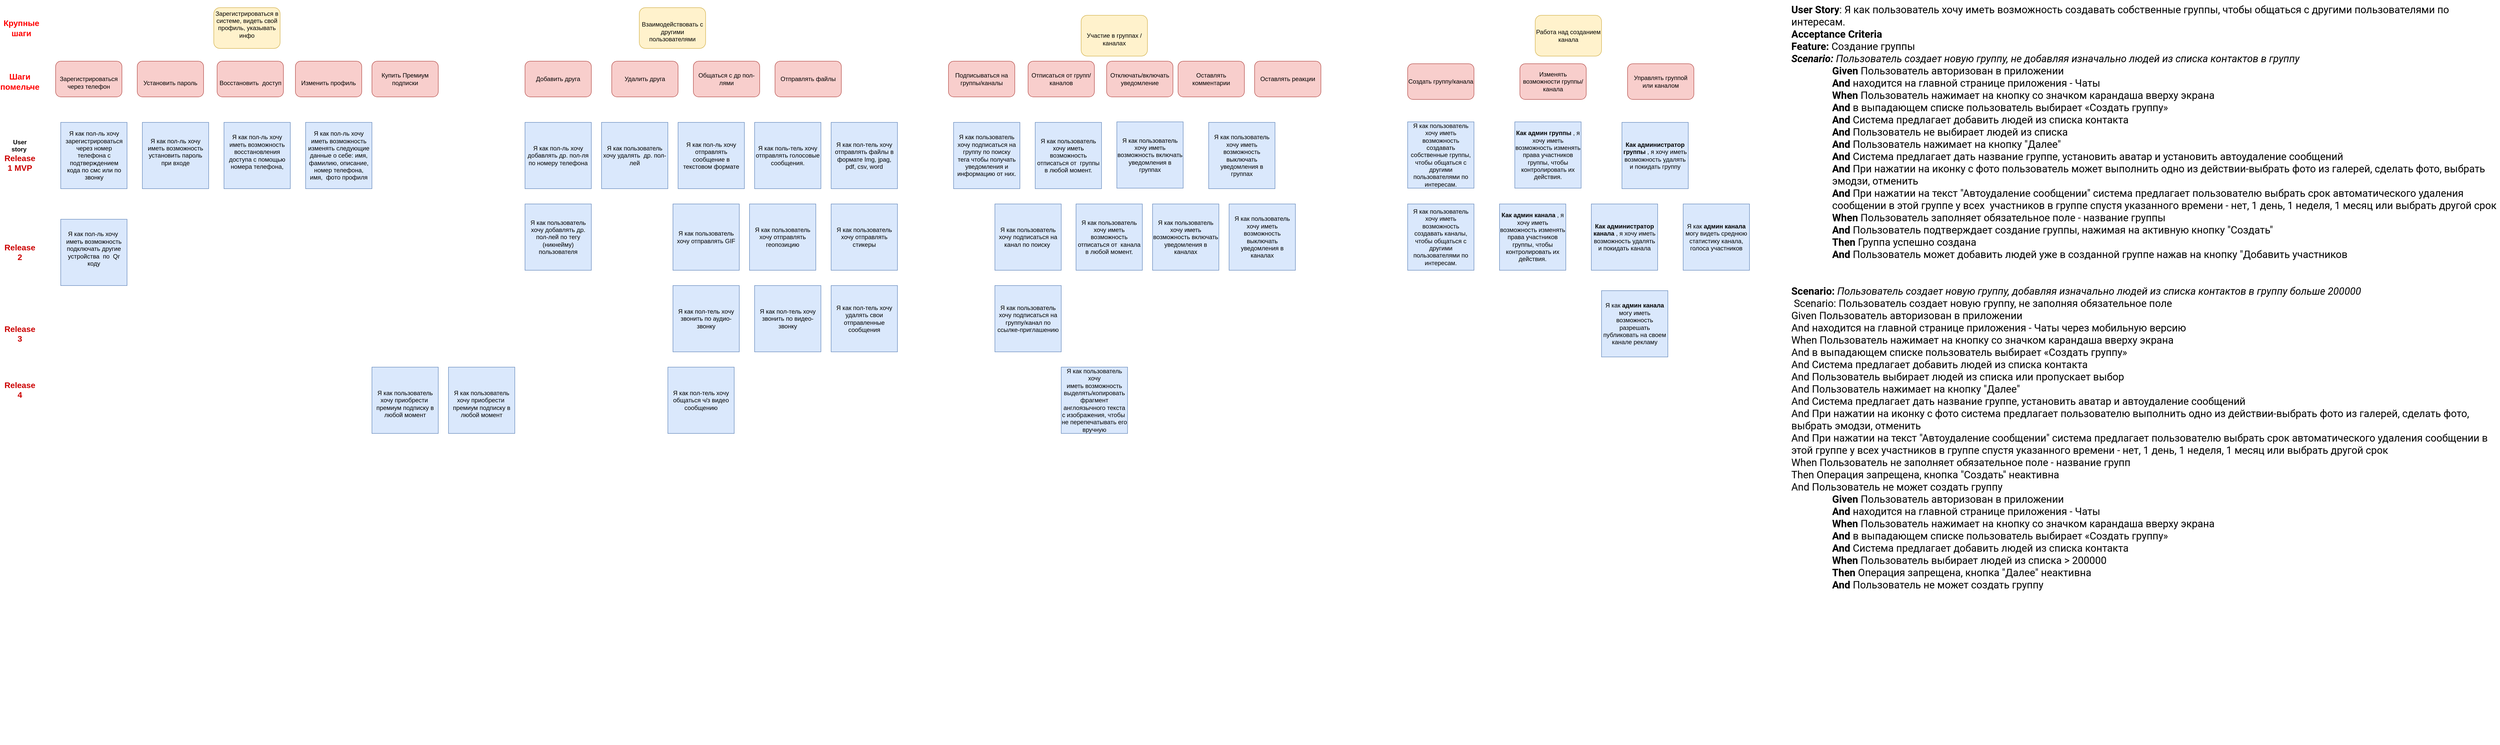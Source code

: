 <mxfile version="23.1.2" type="github">
  <diagram name="Страница — 1" id="eyLgD79hs214g4bm-AtA">
    <mxGraphModel dx="3154" dy="757" grid="1" gridSize="10" guides="1" tooltips="1" connect="1" arrows="1" fold="1" page="1" pageScale="1" pageWidth="827" pageHeight="1169" math="0" shadow="0">
      <root>
        <mxCell id="0" />
        <mxCell id="1" parent="0" />
        <mxCell id="ju0ssGiBvqRHK1ZhxGey-5" value="&#xa;Зарегистрироваться в системе, видеть свой профиль, указывать инфо&#xa;&#xa;" style="rounded=1;whiteSpace=wrap;html=1;fillColor=#fff2cc;strokeColor=#d6b656;" vertex="1" parent="1">
          <mxGeometry x="-420" y="295" width="130" height="80" as="geometry" />
        </mxCell>
        <mxCell id="ju0ssGiBvqRHK1ZhxGey-6" value="&lt;span style=&quot;border-color: var(--border-color);&quot;&gt;&lt;font size=&quot;1&quot; style=&quot;&quot; color=&quot;#ff0000&quot;&gt;&lt;b style=&quot;font-size: 16px;&quot;&gt;Крупные шаги&lt;/b&gt;&lt;/font&gt;&lt;/span&gt;" style="text;html=1;strokeColor=none;fillColor=none;align=center;verticalAlign=middle;whiteSpace=wrap;rounded=0;" vertex="1" parent="1">
          <mxGeometry x="-827" y="320" width="60" height="30" as="geometry" />
        </mxCell>
        <mxCell id="ju0ssGiBvqRHK1ZhxGey-7" value="&lt;br&gt;Зарегистрироваться через телефон&lt;br&gt;" style="rounded=1;whiteSpace=wrap;html=1;fillColor=#f8cecc;strokeColor=#b85450;" vertex="1" parent="1">
          <mxGeometry x="-730" y="400" width="130" height="70" as="geometry" />
        </mxCell>
        <mxCell id="ju0ssGiBvqRHK1ZhxGey-8" value="&lt;br&gt;Установить пароль" style="rounded=1;whiteSpace=wrap;html=1;fillColor=#f8cecc;strokeColor=#b85450;" vertex="1" parent="1">
          <mxGeometry x="-570" y="400" width="130" height="70" as="geometry" />
        </mxCell>
        <mxCell id="ju0ssGiBvqRHK1ZhxGey-9" value="&lt;br&gt;Восстановить&amp;nbsp; доступ" style="rounded=1;whiteSpace=wrap;html=1;fillColor=#f8cecc;strokeColor=#b85450;" vertex="1" parent="1">
          <mxGeometry x="-413.5" y="400" width="130" height="70" as="geometry" />
        </mxCell>
        <mxCell id="ju0ssGiBvqRHK1ZhxGey-10" value="&lt;br&gt;Изменить профиль" style="rounded=1;whiteSpace=wrap;html=1;fillColor=#f8cecc;strokeColor=#b85450;" vertex="1" parent="1">
          <mxGeometry x="-260" y="400" width="130" height="70" as="geometry" />
        </mxCell>
        <mxCell id="ju0ssGiBvqRHK1ZhxGey-11" value="Купить Премиум подписки" style="rounded=1;whiteSpace=wrap;html=1;fillColor=#f8cecc;strokeColor=#b85450;" vertex="1" parent="1">
          <mxGeometry x="-110" y="400" width="130" height="70" as="geometry" />
        </mxCell>
        <mxCell id="ju0ssGiBvqRHK1ZhxGey-12" value="&lt;b style=&quot;border-color: var(--border-color);&quot;&gt;&lt;font style=&quot;font-size: 16px;&quot; color=&quot;#ff0000&quot;&gt;Шаги помельче&lt;/font&gt;&lt;/b&gt;" style="text;html=1;strokeColor=none;fillColor=none;align=center;verticalAlign=middle;whiteSpace=wrap;rounded=0;" vertex="1" parent="1">
          <mxGeometry x="-830" y="430" width="60" height="20" as="geometry" />
        </mxCell>
        <mxCell id="ju0ssGiBvqRHK1ZhxGey-14" value="" style="whiteSpace=wrap;html=1;aspect=fixed;fillColor=#dae8fc;strokeColor=#6c8ebf;" vertex="1" parent="1">
          <mxGeometry x="-720" y="520" width="130" height="130" as="geometry" />
        </mxCell>
        <mxCell id="ju0ssGiBvqRHK1ZhxGey-15" value="&#xa;Я как пол-ль хочу иметь возможность установить пароль при входе&#xa;&#xa;" style="whiteSpace=wrap;html=1;aspect=fixed;fillColor=#dae8fc;strokeColor=#6c8ebf;" vertex="1" parent="1">
          <mxGeometry x="-560" y="520" width="130" height="130" as="geometry" />
        </mxCell>
        <mxCell id="ju0ssGiBvqRHK1ZhxGey-16" value="&#xa;Я как пол-ль хочу иметь возможность восстановления доступа с помощью номера телефона,&#xa;&#xa;" style="whiteSpace=wrap;html=1;aspect=fixed;fillColor=#dae8fc;strokeColor=#6c8ebf;" vertex="1" parent="1">
          <mxGeometry x="-400" y="520" width="130" height="130" as="geometry" />
        </mxCell>
        <mxCell id="ju0ssGiBvqRHK1ZhxGey-17" value="Я как пол-ль хочу иметь возможность изменять следующие данные о себе: имя, фамилию, описание, номер телефона, имя,&amp;nbsp; фото профиля" style="whiteSpace=wrap;html=1;aspect=fixed;fillColor=#dae8fc;strokeColor=#6c8ebf;" vertex="1" parent="1">
          <mxGeometry x="-240" y="520" width="130" height="130" as="geometry" />
        </mxCell>
        <mxCell id="ju0ssGiBvqRHK1ZhxGey-18" value="&lt;b&gt;User story&amp;nbsp;&lt;br&gt;&lt;font style=&quot;font-size: 16px;&quot; color=&quot;#cc0000&quot;&gt;Release 1 MVP&lt;/font&gt;&lt;/b&gt;" style="text;html=1;strokeColor=none;fillColor=none;align=center;verticalAlign=middle;whiteSpace=wrap;rounded=0;" vertex="1" parent="1">
          <mxGeometry x="-830" y="570" width="60" height="30" as="geometry" />
        </mxCell>
        <mxCell id="ju0ssGiBvqRHK1ZhxGey-19" value="Я как пол-ль хочу зарегистрироваться через номер телефона с подтверждением кода по смс или по звонку" style="text;html=1;strokeColor=none;fillColor=none;align=center;verticalAlign=middle;whiteSpace=wrap;rounded=0;" vertex="1" parent="1">
          <mxGeometry x="-687.5" y="570" width="65" height="30" as="geometry" />
        </mxCell>
        <mxCell id="ju0ssGiBvqRHK1ZhxGey-20" value="&lt;b style=&quot;font-size: 16px;&quot;&gt;&lt;font style=&quot;font-size: 16px;&quot; color=&quot;#cc0000&quot;&gt;&amp;nbsp;&lt;br&gt;Release 2&lt;/font&gt;&lt;/b&gt;" style="text;html=1;strokeColor=none;fillColor=none;align=center;verticalAlign=middle;whiteSpace=wrap;rounded=0;" vertex="1" parent="1">
          <mxGeometry x="-830" y="750" width="60" height="30" as="geometry" />
        </mxCell>
        <mxCell id="ju0ssGiBvqRHK1ZhxGey-21" value="&#xa;Я как пол-ль хочу&amp;nbsp; иметь возможность подключать другие устройства&amp;nbsp; по&amp;nbsp; Qr коду&#xa;&#xa;" style="whiteSpace=wrap;html=1;aspect=fixed;fillColor=#dae8fc;strokeColor=#6c8ebf;" vertex="1" parent="1">
          <mxGeometry x="-720" y="710" width="130" height="130" as="geometry" />
        </mxCell>
        <mxCell id="ju0ssGiBvqRHK1ZhxGey-22" value="&lt;b style=&quot;font-size: 16px;&quot;&gt;&lt;font style=&quot;font-size: 16px;&quot; color=&quot;#cc0000&quot;&gt;&amp;nbsp;&lt;br&gt;Release 3&lt;/font&gt;&lt;/b&gt;" style="text;html=1;strokeColor=none;fillColor=none;align=center;verticalAlign=middle;whiteSpace=wrap;rounded=0;" vertex="1" parent="1">
          <mxGeometry x="-830" y="910" width="60" height="30" as="geometry" />
        </mxCell>
        <mxCell id="ju0ssGiBvqRHK1ZhxGey-23" value="&lt;b style=&quot;font-size: 16px;&quot;&gt;&lt;font style=&quot;font-size: 16px;&quot; color=&quot;#cc0000&quot;&gt;&amp;nbsp;&lt;br&gt;Release 4&lt;/font&gt;&lt;/b&gt;" style="text;html=1;strokeColor=none;fillColor=none;align=center;verticalAlign=middle;whiteSpace=wrap;rounded=0;" vertex="1" parent="1">
          <mxGeometry x="-830" y="1020" width="60" height="30" as="geometry" />
        </mxCell>
        <mxCell id="ju0ssGiBvqRHK1ZhxGey-24" value="&lt;br&gt;Я как пользователь хочу приобрести&amp;nbsp; премиум подписку в любой момент" style="whiteSpace=wrap;html=1;aspect=fixed;fillColor=#dae8fc;strokeColor=#6c8ebf;" vertex="1" parent="1">
          <mxGeometry x="-110" y="1000" width="130" height="130" as="geometry" />
        </mxCell>
        <mxCell id="ju0ssGiBvqRHK1ZhxGey-25" value="&lt;br&gt;Я как пользователь хочу приобрести&amp;nbsp; премиум подписку в любой момент" style="whiteSpace=wrap;html=1;aspect=fixed;fillColor=#dae8fc;strokeColor=#6c8ebf;" vertex="1" parent="1">
          <mxGeometry x="40" y="1000" width="130" height="130" as="geometry" />
        </mxCell>
        <mxCell id="ju0ssGiBvqRHK1ZhxGey-26" value="&lt;br&gt;Взаимодействовать с другими пользователями" style="rounded=1;whiteSpace=wrap;html=1;fillColor=#fff2cc;strokeColor=#d6b656;" vertex="1" parent="1">
          <mxGeometry x="414" y="295" width="130" height="80" as="geometry" />
        </mxCell>
        <mxCell id="ju0ssGiBvqRHK1ZhxGey-27" value="Добавить друга" style="rounded=1;whiteSpace=wrap;html=1;fillColor=#f8cecc;strokeColor=#b85450;" vertex="1" parent="1">
          <mxGeometry x="190" y="400" width="130" height="70" as="geometry" />
        </mxCell>
        <mxCell id="ju0ssGiBvqRHK1ZhxGey-28" value="Удалить друга" style="rounded=1;whiteSpace=wrap;html=1;fillColor=#f8cecc;strokeColor=#b85450;" vertex="1" parent="1">
          <mxGeometry x="360" y="400" width="130" height="70" as="geometry" />
        </mxCell>
        <mxCell id="ju0ssGiBvqRHK1ZhxGey-29" value="Общаться с др пол-лями" style="rounded=1;whiteSpace=wrap;html=1;fillColor=#f8cecc;strokeColor=#b85450;" vertex="1" parent="1">
          <mxGeometry x="520" y="400" width="130" height="70" as="geometry" />
        </mxCell>
        <mxCell id="ju0ssGiBvqRHK1ZhxGey-30" value="Отправлять файлы" style="rounded=1;whiteSpace=wrap;html=1;fillColor=#f8cecc;strokeColor=#b85450;" vertex="1" parent="1">
          <mxGeometry x="680" y="400" width="130" height="70" as="geometry" />
        </mxCell>
        <mxCell id="ju0ssGiBvqRHK1ZhxGey-31" value="Я как пол-ль хочу добавлять др. пол-ля по номеру телефона" style="whiteSpace=wrap;html=1;aspect=fixed;fillColor=#dae8fc;strokeColor=#6c8ebf;" vertex="1" parent="1">
          <mxGeometry x="190" y="520" width="130" height="130" as="geometry" />
        </mxCell>
        <mxCell id="ju0ssGiBvqRHK1ZhxGey-32" value="Я как пользователь хочу удалять&amp;nbsp; др. пол-лей" style="whiteSpace=wrap;html=1;aspect=fixed;fillColor=#dae8fc;strokeColor=#6c8ebf;" vertex="1" parent="1">
          <mxGeometry x="340" y="520" width="130" height="130" as="geometry" />
        </mxCell>
        <mxCell id="ju0ssGiBvqRHK1ZhxGey-33" value="Я как пол-ль хочу отправлять сообщение в текстовом формате" style="whiteSpace=wrap;html=1;aspect=fixed;fillColor=#dae8fc;strokeColor=#6c8ebf;" vertex="1" parent="1">
          <mxGeometry x="490" y="520" width="130" height="130" as="geometry" />
        </mxCell>
        <mxCell id="ju0ssGiBvqRHK1ZhxGey-34" value="Я как поль-тель хочу отправлять голосовые сообщения." style="whiteSpace=wrap;html=1;aspect=fixed;fillColor=#dae8fc;strokeColor=#6c8ebf;" vertex="1" parent="1">
          <mxGeometry x="640" y="520" width="130" height="130" as="geometry" />
        </mxCell>
        <mxCell id="ju0ssGiBvqRHK1ZhxGey-35" value="Я как пол-тель хочу отправлять файлы в формате Img, jpag, pdf, csv, word" style="whiteSpace=wrap;html=1;aspect=fixed;fillColor=#dae8fc;strokeColor=#6c8ebf;" vertex="1" parent="1">
          <mxGeometry x="790" y="520" width="130" height="130" as="geometry" />
        </mxCell>
        <mxCell id="ju0ssGiBvqRHK1ZhxGey-36" value="Я как пользователь хочу добавлять др. пол-лей по тегу (никнейму) пользователя" style="whiteSpace=wrap;html=1;aspect=fixed;fillColor=#dae8fc;strokeColor=#6c8ebf;" vertex="1" parent="1">
          <mxGeometry x="190" y="680" width="130" height="130" as="geometry" />
        </mxCell>
        <mxCell id="ju0ssGiBvqRHK1ZhxGey-37" value="Я как пользователь хочу отправлять GIF" style="whiteSpace=wrap;html=1;aspect=fixed;fillColor=#dae8fc;strokeColor=#6c8ebf;" vertex="1" parent="1">
          <mxGeometry x="480" y="680" width="130" height="130" as="geometry" />
        </mxCell>
        <mxCell id="ju0ssGiBvqRHK1ZhxGey-38" value="Я как пользователь хочу отправлять геопозицию" style="whiteSpace=wrap;html=1;aspect=fixed;fillColor=#dae8fc;strokeColor=#6c8ebf;" vertex="1" parent="1">
          <mxGeometry x="630" y="680" width="130" height="130" as="geometry" />
        </mxCell>
        <mxCell id="ju0ssGiBvqRHK1ZhxGey-39" value="Я как пользователь хочу отправлять стикеры" style="whiteSpace=wrap;html=1;aspect=fixed;fillColor=#dae8fc;strokeColor=#6c8ebf;" vertex="1" parent="1">
          <mxGeometry x="790" y="680" width="130" height="130" as="geometry" />
        </mxCell>
        <mxCell id="ju0ssGiBvqRHK1ZhxGey-40" value="Я как пол-тель хочу звонить по аудио-звонку" style="whiteSpace=wrap;html=1;aspect=fixed;fillColor=#dae8fc;strokeColor=#6c8ebf;" vertex="1" parent="1">
          <mxGeometry x="480" y="840" width="130" height="130" as="geometry" />
        </mxCell>
        <mxCell id="ju0ssGiBvqRHK1ZhxGey-41" value="Я как пол-тель хочу звонить по видео-звонку" style="whiteSpace=wrap;html=1;aspect=fixed;fillColor=#dae8fc;strokeColor=#6c8ebf;" vertex="1" parent="1">
          <mxGeometry x="640" y="840" width="130" height="130" as="geometry" />
        </mxCell>
        <mxCell id="ju0ssGiBvqRHK1ZhxGey-42" value="Я как пол-тель хочу   удалять свои отправленные сообщения" style="whiteSpace=wrap;html=1;aspect=fixed;fillColor=#dae8fc;strokeColor=#6c8ebf;" vertex="1" parent="1">
          <mxGeometry x="790" y="840" width="130" height="130" as="geometry" />
        </mxCell>
        <mxCell id="ju0ssGiBvqRHK1ZhxGey-43" value="Я как пол-тель хочу общаться ч/з видео сообщению" style="whiteSpace=wrap;html=1;aspect=fixed;fillColor=#dae8fc;strokeColor=#6c8ebf;" vertex="1" parent="1">
          <mxGeometry x="470" y="1000" width="130" height="130" as="geometry" />
        </mxCell>
        <mxCell id="ju0ssGiBvqRHK1ZhxGey-44" value="&lt;br&gt;Участие в группах / каналах" style="rounded=1;whiteSpace=wrap;html=1;fillColor=#fff2cc;strokeColor=#d6b656;" vertex="1" parent="1">
          <mxGeometry x="1280" y="310" width="130" height="80" as="geometry" />
        </mxCell>
        <mxCell id="ju0ssGiBvqRHK1ZhxGey-45" value="Подписываться на группы/каналы" style="rounded=1;whiteSpace=wrap;html=1;fillColor=#f8cecc;strokeColor=#b85450;" vertex="1" parent="1">
          <mxGeometry x="1020" y="400" width="130" height="70" as="geometry" />
        </mxCell>
        <mxCell id="ju0ssGiBvqRHK1ZhxGey-46" value="Отписаться от групп/каналов" style="rounded=1;whiteSpace=wrap;html=1;fillColor=#f8cecc;strokeColor=#b85450;" vertex="1" parent="1">
          <mxGeometry x="1176" y="400" width="130" height="70" as="geometry" />
        </mxCell>
        <mxCell id="ju0ssGiBvqRHK1ZhxGey-47" value="Отключать/включать уведомление" style="rounded=1;whiteSpace=wrap;html=1;fillColor=#f8cecc;strokeColor=#b85450;" vertex="1" parent="1">
          <mxGeometry x="1330" y="400" width="130" height="70" as="geometry" />
        </mxCell>
        <mxCell id="ju0ssGiBvqRHK1ZhxGey-48" value="Оставлять комментарии" style="rounded=1;whiteSpace=wrap;html=1;fillColor=#f8cecc;strokeColor=#b85450;" vertex="1" parent="1">
          <mxGeometry x="1470" y="400" width="130" height="70" as="geometry" />
        </mxCell>
        <mxCell id="ju0ssGiBvqRHK1ZhxGey-49" value="Оставлять реакции" style="rounded=1;whiteSpace=wrap;html=1;fillColor=#f8cecc;strokeColor=#b85450;" vertex="1" parent="1">
          <mxGeometry x="1620" y="400" width="130" height="70" as="geometry" />
        </mxCell>
        <mxCell id="ju0ssGiBvqRHK1ZhxGey-50" value="Я как пользователь хочу подписаться на группу по поиску тега&amp;nbsp;чтобы  получать уведомления и информацию от них." style="whiteSpace=wrap;html=1;aspect=fixed;fillColor=#dae8fc;strokeColor=#6c8ebf;" vertex="1" parent="1">
          <mxGeometry x="1030" y="520" width="130" height="130" as="geometry" />
        </mxCell>
        <mxCell id="ju0ssGiBvqRHK1ZhxGey-51" value="Я как пользователь хочу иметь возможность отписаться от&amp;nbsp; группы в любой момент." style="whiteSpace=wrap;html=1;aspect=fixed;fillColor=#dae8fc;strokeColor=#6c8ebf;" vertex="1" parent="1">
          <mxGeometry x="1190" y="520" width="130" height="130" as="geometry" />
        </mxCell>
        <mxCell id="ju0ssGiBvqRHK1ZhxGey-52" value="Я как пользователь хочу иметь возможность включать уведомления в группах" style="whiteSpace=wrap;html=1;aspect=fixed;fillColor=#dae8fc;strokeColor=#6c8ebf;" vertex="1" parent="1">
          <mxGeometry x="1350" y="519" width="130" height="130" as="geometry" />
        </mxCell>
        <mxCell id="ju0ssGiBvqRHK1ZhxGey-53" value="Я как пользователь хочу иметь возможность выключать уведомления в группах" style="whiteSpace=wrap;html=1;aspect=fixed;fillColor=#dae8fc;strokeColor=#6c8ebf;" vertex="1" parent="1">
          <mxGeometry x="1530" y="520" width="130" height="130" as="geometry" />
        </mxCell>
        <mxCell id="ju0ssGiBvqRHK1ZhxGey-54" value="Я как пользователь хочу подписаться на канал по поиску&amp;nbsp;" style="whiteSpace=wrap;html=1;aspect=fixed;fillColor=#dae8fc;strokeColor=#6c8ebf;" vertex="1" parent="1">
          <mxGeometry x="1111" y="680" width="130" height="130" as="geometry" />
        </mxCell>
        <mxCell id="ju0ssGiBvqRHK1ZhxGey-55" value="Я как пользователь хочу иметь возможность отписаться от&amp;nbsp; канала в любой момент." style="whiteSpace=wrap;html=1;aspect=fixed;fillColor=#dae8fc;strokeColor=#6c8ebf;" vertex="1" parent="1">
          <mxGeometry x="1270" y="680" width="130" height="130" as="geometry" />
        </mxCell>
        <mxCell id="ju0ssGiBvqRHK1ZhxGey-56" value="Я как пользователь хочу иметь возможность включать уведомления в каналах" style="whiteSpace=wrap;html=1;aspect=fixed;fillColor=#dae8fc;strokeColor=#6c8ebf;" vertex="1" parent="1">
          <mxGeometry x="1420" y="680" width="130" height="130" as="geometry" />
        </mxCell>
        <mxCell id="ju0ssGiBvqRHK1ZhxGey-57" value="Я как пользователь хочу иметь возможность выключать уведомления в каналах" style="whiteSpace=wrap;html=1;aspect=fixed;fillColor=#dae8fc;strokeColor=#6c8ebf;" vertex="1" parent="1">
          <mxGeometry x="1570" y="680" width="130" height="130" as="geometry" />
        </mxCell>
        <mxCell id="ju0ssGiBvqRHK1ZhxGey-58" value="Я как пользователь хочу подписаться на  группу/канал по ссылке-приглашению" style="whiteSpace=wrap;html=1;aspect=fixed;fillColor=#dae8fc;strokeColor=#6c8ebf;" vertex="1" parent="1">
          <mxGeometry x="1111" y="840" width="130" height="130" as="geometry" />
        </mxCell>
        <mxCell id="ju0ssGiBvqRHK1ZhxGey-59" value="Я как пользователь хочу иметь&amp;nbsp;возможность выделять/копировать фрагмент англоязычного текста с изображения, чтобы&amp;nbsp; не перепечатывать его вручную" style="whiteSpace=wrap;html=1;aspect=fixed;fillColor=#dae8fc;strokeColor=#6c8ebf;" vertex="1" parent="1">
          <mxGeometry x="1241" y="1000" width="130" height="130" as="geometry" />
        </mxCell>
        <mxCell id="ju0ssGiBvqRHK1ZhxGey-60" value="Работа над созданием канала" style="rounded=1;whiteSpace=wrap;html=1;fillColor=#fff2cc;strokeColor=#d6b656;" vertex="1" parent="1">
          <mxGeometry x="2170" y="310" width="130" height="80" as="geometry" />
        </mxCell>
        <mxCell id="ju0ssGiBvqRHK1ZhxGey-61" value="Создать группу/канала" style="rounded=1;whiteSpace=wrap;html=1;fillColor=#f8cecc;strokeColor=#b85450;" vertex="1" parent="1">
          <mxGeometry x="1920" y="405" width="130" height="70" as="geometry" />
        </mxCell>
        <mxCell id="ju0ssGiBvqRHK1ZhxGey-62" value="Управлять группой или каналом" style="rounded=1;whiteSpace=wrap;html=1;fillColor=#f8cecc;strokeColor=#b85450;" vertex="1" parent="1">
          <mxGeometry x="2351" y="405" width="130" height="70" as="geometry" />
        </mxCell>
        <mxCell id="ju0ssGiBvqRHK1ZhxGey-63" value="Изменять возможности группы/ канала" style="rounded=1;whiteSpace=wrap;html=1;fillColor=#f8cecc;strokeColor=#b85450;" vertex="1" parent="1">
          <mxGeometry x="2140" y="405" width="130" height="70" as="geometry" />
        </mxCell>
        <mxCell id="ju0ssGiBvqRHK1ZhxGey-64" value="Я как пользователь хочу иметь возможность создавать собственные группы, чтобы общаться с другими пользователями по интересам." style="whiteSpace=wrap;html=1;aspect=fixed;fillColor=#dae8fc;strokeColor=#6c8ebf;" vertex="1" parent="1">
          <mxGeometry x="1920" y="519" width="130" height="130" as="geometry" />
        </mxCell>
        <mxCell id="ju0ssGiBvqRHK1ZhxGey-65" value="&lt;strong&gt;Как админ группы  &lt;/strong&gt;, я хочу иметь возможность изменять права участников группы, чтобы контролировать их действия." style="whiteSpace=wrap;html=1;aspect=fixed;fillColor=#dae8fc;strokeColor=#6c8ebf;" vertex="1" parent="1">
          <mxGeometry x="2130" y="519" width="130" height="130" as="geometry" />
        </mxCell>
        <mxCell id="ju0ssGiBvqRHK1ZhxGey-66" value="&lt;strong&gt;Как администратор группы &lt;/strong&gt;, я хочу иметь возможность удалять и покидать группу" style="whiteSpace=wrap;html=1;aspect=fixed;fillColor=#dae8fc;strokeColor=#6c8ebf;" vertex="1" parent="1">
          <mxGeometry x="2340" y="520" width="130" height="130" as="geometry" />
        </mxCell>
        <mxCell id="ju0ssGiBvqRHK1ZhxGey-67" value="Я как пользователь хочу иметь возможность создавать каналы, чтобы общаться с другими пользователями по интересам." style="whiteSpace=wrap;html=1;aspect=fixed;fillColor=#dae8fc;strokeColor=#6c8ebf;" vertex="1" parent="1">
          <mxGeometry x="1920" y="680" width="130" height="130" as="geometry" />
        </mxCell>
        <mxCell id="ju0ssGiBvqRHK1ZhxGey-68" value="&lt;strong&gt;Как админ канала&amp;nbsp;&lt;/strong&gt;, я хочу иметь возможность изменять права участников группы, чтобы контролировать их действия." style="whiteSpace=wrap;html=1;aspect=fixed;fillColor=#dae8fc;strokeColor=#6c8ebf;" vertex="1" parent="1">
          <mxGeometry x="2100" y="680" width="130" height="130" as="geometry" />
        </mxCell>
        <mxCell id="ju0ssGiBvqRHK1ZhxGey-69" value="&lt;strong&gt;Как администратор канала&amp;nbsp;&lt;/strong&gt;, я хочу иметь возможность удалять и покидать канала" style="whiteSpace=wrap;html=1;aspect=fixed;fillColor=#dae8fc;strokeColor=#6c8ebf;" vertex="1" parent="1">
          <mxGeometry x="2280" y="680" width="130" height="130" as="geometry" />
        </mxCell>
        <mxCell id="ju0ssGiBvqRHK1ZhxGey-70" value="Я как &lt;strong&gt;админ канала&lt;/strong&gt; могу видеть среднюю статистику канала, голоса участников" style="whiteSpace=wrap;html=1;aspect=fixed;fillColor=#dae8fc;strokeColor=#6c8ebf;" vertex="1" parent="1">
          <mxGeometry x="2460" y="680" width="130" height="130" as="geometry" />
        </mxCell>
        <mxCell id="ju0ssGiBvqRHK1ZhxGey-71" value="Я как &lt;strong&gt;админ канала&lt;/strong&gt; могу иметь возможность разрешать публиковать на своем канале рекламу" style="whiteSpace=wrap;html=1;aspect=fixed;fillColor=#dae8fc;strokeColor=#6c8ebf;" vertex="1" parent="1">
          <mxGeometry x="2300" y="850" width="130" height="130" as="geometry" />
        </mxCell>
        <mxCell id="ju0ssGiBvqRHK1ZhxGey-77" value="&lt;span style=&quot;color: rgb(0, 0, 0); font-family: Roboto, -apple-system, &amp;quot;apple color emoji&amp;quot;, BlinkMacSystemFont, &amp;quot;Segoe UI&amp;quot;, Roboto, Oxygen-Sans, Ubuntu, Cantarell, &amp;quot;Helvetica Neue&amp;quot;, sans-serif; font-size: 20px; font-style: normal; font-variant-ligatures: normal; font-variant-caps: normal; letter-spacing: normal; orphans: 2; text-align: start; text-indent: 0px; text-transform: none; widows: 2; word-spacing: 0px; -webkit-text-stroke-width: 0px; text-decoration-thickness: initial; text-decoration-style: initial; text-decoration-color: initial; float: none; display: inline !important;&quot;&gt;&lt;b style=&quot;&quot;&gt;User Story&lt;/b&gt;&lt;/span&gt;&lt;span style=&quot;color: rgb(0, 0, 0); font-family: Roboto, -apple-system, &amp;quot;apple color emoji&amp;quot;, BlinkMacSystemFont, &amp;quot;Segoe UI&amp;quot;, Roboto, Oxygen-Sans, Ubuntu, Cantarell, &amp;quot;Helvetica Neue&amp;quot;, sans-serif; font-size: 20px; font-variant-ligatures: normal; font-variant-caps: normal; letter-spacing: normal; orphans: 2; text-align: start; text-indent: 0px; text-transform: none; widows: 2; word-spacing: 0px; -webkit-text-stroke-width: 0px; text-decoration-thickness: initial; text-decoration-style: initial; text-decoration-color: initial; float: none; display: inline !important;&quot;&gt;: Я как пользователь хочу иметь возможность создавать собственные группы, чтобы общаться с другими пользователями по интересам.&lt;br&gt;&lt;b style=&quot;font-style: normal;&quot;&gt;Acceptance Criteria&lt;/b&gt;&lt;br&gt;&lt;b style=&quot;font-style: normal;&quot;&gt;Feature:&lt;/b&gt; Создание группы&lt;br&gt;&lt;i&gt;&lt;b&gt;Scenario: &lt;/b&gt;Пользователь создает новую группу, не добавляя изначально  людей из списка контактов в группу&lt;/i&gt;&lt;br&gt;&lt;/span&gt;&lt;blockquote style=&quot;margin: 0 0 0 40px; border: none; padding: 0px;&quot;&gt;&lt;blockquote style=&quot;margin: 0 0 0 40px; border: none; padding: 0px;&quot;&gt;&lt;span style=&quot;color: rgb(0, 0, 0); font-family: Roboto, -apple-system, &amp;quot;apple color emoji&amp;quot;, BlinkMacSystemFont, &amp;quot;Segoe UI&amp;quot;, Roboto, Oxygen-Sans, Ubuntu, Cantarell, &amp;quot;Helvetica Neue&amp;quot;, sans-serif; font-size: 20px; font-variant-ligatures: normal; font-variant-caps: normal; letter-spacing: normal; orphans: 2; text-align: start; text-indent: 0px; text-transform: none; widows: 2; word-spacing: 0px; -webkit-text-stroke-width: 0px; text-decoration-thickness: initial; text-decoration-style: initial; text-decoration-color: initial; float: none; display: inline !important;&quot;&gt;&lt;b&gt;    Given&lt;/b&gt; Пользователь авторизован в приложении&lt;/span&gt;&lt;/blockquote&gt;&lt;blockquote style=&quot;margin: 0 0 0 40px; border: none; padding: 0px;&quot;&gt;&lt;span style=&quot;color: rgb(0, 0, 0); font-family: Roboto, -apple-system, &amp;quot;apple color emoji&amp;quot;, BlinkMacSystemFont, &amp;quot;Segoe UI&amp;quot;, Roboto, Oxygen-Sans, Ubuntu, Cantarell, &amp;quot;Helvetica Neue&amp;quot;, sans-serif; font-size: 20px; font-variant-ligatures: normal; font-variant-caps: normal; letter-spacing: normal; orphans: 2; text-align: start; text-indent: 0px; text-transform: none; widows: 2; word-spacing: 0px; -webkit-text-stroke-width: 0px; text-decoration-thickness: initial; text-decoration-style: initial; text-decoration-color: initial; float: none; display: inline !important;&quot;&gt;&lt;b&gt;And &lt;/b&gt;находится на главной странице приложения - Чаты&amp;nbsp;&lt;/span&gt;&lt;/blockquote&gt;&lt;blockquote style=&quot;margin: 0 0 0 40px; border: none; padding: 0px;&quot;&gt;&lt;span style=&quot;color: rgb(0, 0, 0); font-family: Roboto, -apple-system, &amp;quot;apple color emoji&amp;quot;, BlinkMacSystemFont, &amp;quot;Segoe UI&amp;quot;, Roboto, Oxygen-Sans, Ubuntu, Cantarell, &amp;quot;Helvetica Neue&amp;quot;, sans-serif; font-size: 20px; font-variant-ligatures: normal; font-variant-caps: normal; letter-spacing: normal; orphans: 2; text-align: start; text-indent: 0px; text-transform: none; widows: 2; word-spacing: 0px; -webkit-text-stroke-width: 0px; text-decoration-thickness: initial; text-decoration-style: initial; text-decoration-color: initial; float: none; display: inline !important;&quot;&gt;&lt;b&gt;    When &lt;/b&gt;Пользователь нажимает на кнопку со значком карандаша вверху экрана&lt;/span&gt;&lt;/blockquote&gt;&lt;blockquote style=&quot;margin: 0 0 0 40px; border: none; padding: 0px;&quot;&gt;&lt;span style=&quot;color: rgb(0, 0, 0); font-family: Roboto, -apple-system, &amp;quot;apple color emoji&amp;quot;, BlinkMacSystemFont, &amp;quot;Segoe UI&amp;quot;, Roboto, Oxygen-Sans, Ubuntu, Cantarell, &amp;quot;Helvetica Neue&amp;quot;, sans-serif; font-size: 20px; font-variant-ligatures: normal; font-variant-caps: normal; letter-spacing: normal; orphans: 2; text-align: start; text-indent: 0px; text-transform: none; widows: 2; word-spacing: 0px; -webkit-text-stroke-width: 0px; text-decoration-thickness: initial; text-decoration-style: initial; text-decoration-color: initial; float: none; display: inline !important;&quot;&gt;&lt;b&gt;    And&lt;/b&gt; в выпадающем списке пользователь  выбирает «Создать группу»&lt;/span&gt;&lt;/blockquote&gt;&lt;blockquote style=&quot;margin: 0 0 0 40px; border: none; padding: 0px;&quot;&gt;&lt;span style=&quot;color: rgb(0, 0, 0); font-family: Roboto, -apple-system, &amp;quot;apple color emoji&amp;quot;, BlinkMacSystemFont, &amp;quot;Segoe UI&amp;quot;, Roboto, Oxygen-Sans, Ubuntu, Cantarell, &amp;quot;Helvetica Neue&amp;quot;, sans-serif; font-size: 20px; font-variant-ligatures: normal; font-variant-caps: normal; letter-spacing: normal; orphans: 2; text-align: start; text-indent: 0px; text-transform: none; widows: 2; word-spacing: 0px; -webkit-text-stroke-width: 0px; text-decoration-thickness: initial; text-decoration-style: initial; text-decoration-color: initial; float: none; display: inline !important;&quot;&gt;&lt;b&gt;    And&lt;/b&gt; Система предлагает добавить людей  из списка контакта&lt;/span&gt;&lt;/blockquote&gt;&lt;blockquote style=&quot;margin: 0 0 0 40px; border: none; padding: 0px;&quot;&gt;&lt;span style=&quot;color: rgb(0, 0, 0); font-family: Roboto, -apple-system, &amp;quot;apple color emoji&amp;quot;, BlinkMacSystemFont, &amp;quot;Segoe UI&amp;quot;, Roboto, Oxygen-Sans, Ubuntu, Cantarell, &amp;quot;Helvetica Neue&amp;quot;, sans-serif; font-size: 20px; font-variant-ligatures: normal; font-variant-caps: normal; letter-spacing: normal; orphans: 2; text-align: start; text-indent: 0px; text-transform: none; widows: 2; word-spacing: 0px; -webkit-text-stroke-width: 0px; text-decoration-thickness: initial; text-decoration-style: initial; text-decoration-color: initial; float: none; display: inline !important;&quot;&gt;&lt;b&gt;    And&lt;/b&gt;  Пользователь не выбирает людей из списка&lt;/span&gt;&lt;/blockquote&gt;&lt;blockquote style=&quot;margin: 0 0 0 40px; border: none; padding: 0px;&quot;&gt;&lt;span style=&quot;color: rgb(0, 0, 0); font-family: Roboto, -apple-system, &amp;quot;apple color emoji&amp;quot;, BlinkMacSystemFont, &amp;quot;Segoe UI&amp;quot;, Roboto, Oxygen-Sans, Ubuntu, Cantarell, &amp;quot;Helvetica Neue&amp;quot;, sans-serif; font-size: 20px; font-variant-ligatures: normal; font-variant-caps: normal; letter-spacing: normal; orphans: 2; text-align: start; text-indent: 0px; text-transform: none; widows: 2; word-spacing: 0px; -webkit-text-stroke-width: 0px; text-decoration-thickness: initial; text-decoration-style: initial; text-decoration-color: initial; float: none; display: inline !important;&quot;&gt;&lt;b&gt;    And &lt;/b&gt; Пользователь нажимает на кнопку &quot;Далее&quot;&lt;/span&gt;&lt;/blockquote&gt;&lt;blockquote style=&quot;margin: 0 0 0 40px; border: none; padding: 0px;&quot;&gt;&lt;span style=&quot;color: rgb(0, 0, 0); font-family: Roboto, -apple-system, &amp;quot;apple color emoji&amp;quot;, BlinkMacSystemFont, &amp;quot;Segoe UI&amp;quot;, Roboto, Oxygen-Sans, Ubuntu, Cantarell, &amp;quot;Helvetica Neue&amp;quot;, sans-serif; font-size: 20px; font-variant-ligatures: normal; font-variant-caps: normal; letter-spacing: normal; orphans: 2; text-align: start; text-indent: 0px; text-transform: none; widows: 2; word-spacing: 0px; -webkit-text-stroke-width: 0px; text-decoration-thickness: initial; text-decoration-style: initial; text-decoration-color: initial; float: none; display: inline !important;&quot;&gt;&lt;b&gt;    And&lt;/b&gt;  Система предлагает дать название группе, установить аватар и установить автоудаление сообщений&lt;/span&gt;&lt;/blockquote&gt;&lt;blockquote style=&quot;margin: 0 0 0 40px; border: none; padding: 0px;&quot;&gt;&lt;span style=&quot;color: rgb(0, 0, 0); font-family: Roboto, -apple-system, &amp;quot;apple color emoji&amp;quot;, BlinkMacSystemFont, &amp;quot;Segoe UI&amp;quot;, Roboto, Oxygen-Sans, Ubuntu, Cantarell, &amp;quot;Helvetica Neue&amp;quot;, sans-serif; font-size: 20px; font-variant-ligatures: normal; font-variant-caps: normal; letter-spacing: normal; orphans: 2; text-align: start; text-indent: 0px; text-transform: none; widows: 2; word-spacing: 0px; -webkit-text-stroke-width: 0px; text-decoration-thickness: initial; text-decoration-style: initial; text-decoration-color: initial; float: none; display: inline !important;&quot;&gt;&lt;b&gt;    And&lt;/b&gt; При нажатии на иконку с фото пользователь может выполнить одно из действии-выбрать фото из галерей, сделать фото, выбрать эмодзи, отменить&lt;/span&gt;&lt;/blockquote&gt;&lt;blockquote style=&quot;margin: 0 0 0 40px; border: none; padding: 0px;&quot;&gt;&lt;span style=&quot;color: rgb(0, 0, 0); font-family: Roboto, -apple-system, &amp;quot;apple color emoji&amp;quot;, BlinkMacSystemFont, &amp;quot;Segoe UI&amp;quot;, Roboto, Oxygen-Sans, Ubuntu, Cantarell, &amp;quot;Helvetica Neue&amp;quot;, sans-serif; font-size: 20px; font-variant-ligatures: normal; font-variant-caps: normal; letter-spacing: normal; orphans: 2; text-align: start; text-indent: 0px; text-transform: none; widows: 2; word-spacing: 0px; -webkit-text-stroke-width: 0px; text-decoration-thickness: initial; text-decoration-style: initial; text-decoration-color: initial; float: none; display: inline !important;&quot;&gt;&lt;b&gt;And&lt;/b&gt; При нажатии на текст &quot;Автоудаление сообщении&quot; система предлагает пользователю выбрать срок автоматического удаления сообщении в этой группе у всех&amp;nbsp; участников в группе спустя указанного времени - нет,  1 день,  1 неделя, 1 месяц или выбрать другой срок&lt;/span&gt;&lt;/blockquote&gt;&lt;blockquote style=&quot;margin: 0 0 0 40px; border: none; padding: 0px;&quot;&gt;&lt;span style=&quot;color: rgb(0, 0, 0); font-family: Roboto, -apple-system, &amp;quot;apple color emoji&amp;quot;, BlinkMacSystemFont, &amp;quot;Segoe UI&amp;quot;, Roboto, Oxygen-Sans, Ubuntu, Cantarell, &amp;quot;Helvetica Neue&amp;quot;, sans-serif; font-size: 20px; font-variant-ligatures: normal; font-variant-caps: normal; letter-spacing: normal; orphans: 2; text-align: start; text-indent: 0px; text-transform: none; widows: 2; word-spacing: 0px; -webkit-text-stroke-width: 0px; text-decoration-thickness: initial; text-decoration-style: initial; text-decoration-color: initial; float: none; display: inline !important;&quot;&gt;&lt;b&gt;When&lt;/b&gt; Пользователь заполняет обязательное поле - название группы&lt;/span&gt;&lt;/blockquote&gt;&lt;blockquote style=&quot;margin: 0 0 0 40px; border: none; padding: 0px;&quot;&gt;&lt;span style=&quot;color: rgb(0, 0, 0); font-family: Roboto, -apple-system, &amp;quot;apple color emoji&amp;quot;, BlinkMacSystemFont, &amp;quot;Segoe UI&amp;quot;, Roboto, Oxygen-Sans, Ubuntu, Cantarell, &amp;quot;Helvetica Neue&amp;quot;, sans-serif; font-size: 20px; font-variant-ligatures: normal; font-variant-caps: normal; letter-spacing: normal; orphans: 2; text-align: start; text-indent: 0px; text-transform: none; widows: 2; word-spacing: 0px; -webkit-text-stroke-width: 0px; text-decoration-thickness: initial; text-decoration-style: initial; text-decoration-color: initial; float: none; display: inline !important;&quot;&gt;&lt;b&gt;    And&lt;/b&gt;   Пользователь подтверждает создание группы, нажимая на активную кнопку  &quot;Создать&quot;&lt;/span&gt;&lt;/blockquote&gt;&lt;blockquote style=&quot;margin: 0 0 0 40px; border: none; padding: 0px;&quot;&gt;&lt;span style=&quot;color: rgb(0, 0, 0); font-family: Roboto, -apple-system, &amp;quot;apple color emoji&amp;quot;, BlinkMacSystemFont, &amp;quot;Segoe UI&amp;quot;, Roboto, Oxygen-Sans, Ubuntu, Cantarell, &amp;quot;Helvetica Neue&amp;quot;, sans-serif; font-size: 20px; font-variant-ligatures: normal; font-variant-caps: normal; letter-spacing: normal; orphans: 2; text-align: start; text-indent: 0px; text-transform: none; widows: 2; word-spacing: 0px; -webkit-text-stroke-width: 0px; text-decoration-thickness: initial; text-decoration-style: initial; text-decoration-color: initial; float: none; display: inline !important;&quot;&gt;&lt;b&gt;    Then&lt;/b&gt; Группа успешно создана&lt;/span&gt;&lt;/blockquote&gt;&lt;blockquote style=&quot;margin: 0 0 0 40px; border: none; padding: 0px;&quot;&gt;&lt;span style=&quot;color: rgb(0, 0, 0); font-family: Roboto, -apple-system, &amp;quot;apple color emoji&amp;quot;, BlinkMacSystemFont, &amp;quot;Segoe UI&amp;quot;, Roboto, Oxygen-Sans, Ubuntu, Cantarell, &amp;quot;Helvetica Neue&amp;quot;, sans-serif; font-size: 20px; font-variant-ligatures: normal; font-variant-caps: normal; letter-spacing: normal; orphans: 2; text-align: start; text-indent: 0px; text-transform: none; widows: 2; word-spacing: 0px; -webkit-text-stroke-width: 0px; text-decoration-thickness: initial; text-decoration-style: initial; text-decoration-color: initial; float: none; display: inline !important;&quot;&gt;&lt;b&gt;    And&lt;/b&gt;  Пользователь может добавить людей уже в созданной группе нажав на кнопку &quot;Добавить участников&lt;/span&gt;&lt;/blockquote&gt;&lt;/blockquote&gt;&lt;span style=&quot;color: rgb(0, 0, 0); font-family: Roboto, -apple-system, &amp;quot;apple color emoji&amp;quot;, BlinkMacSystemFont, &amp;quot;Segoe UI&amp;quot;, Roboto, Oxygen-Sans, Ubuntu, Cantarell, &amp;quot;Helvetica Neue&amp;quot;, sans-serif; font-size: 20px; font-variant-ligatures: normal; font-variant-caps: normal; letter-spacing: normal; orphans: 2; text-align: start; text-indent: 0px; text-transform: none; widows: 2; word-spacing: 0px; -webkit-text-stroke-width: 0px; text-decoration-thickness: initial; text-decoration-style: initial; text-decoration-color: initial; float: none; display: inline !important;&quot;&gt;&lt;br&gt;&lt;/span&gt;&lt;span style=&quot;color: rgb(0, 0, 0); font-family: Roboto, -apple-system, &amp;quot;apple color emoji&amp;quot;, BlinkMacSystemFont, &amp;quot;Segoe UI&amp;quot;, Roboto, Oxygen-Sans, Ubuntu, Cantarell, &amp;quot;Helvetica Neue&amp;quot;, sans-serif; font-size: 20px; font-variant-ligatures: normal; font-variant-caps: normal; letter-spacing: normal; orphans: 2; text-align: start; text-indent: 0px; text-transform: none; widows: 2; word-spacing: 0px; -webkit-text-stroke-width: 0px; text-decoration-thickness: initial; text-decoration-style: initial; text-decoration-color: initial; float: none; display: inline !important;&quot;&gt;&lt;br&gt;&lt;b&gt;Scenario: &lt;/b&gt;&lt;i&gt;Пользователь создает новую группу, добавляя изначально людей из списка контактов в группу больше 200000&lt;br&gt;&lt;/i&gt;&amp;nbsp;&lt;span style=&quot;border-color: var(--border-color); background-color: initial;&quot;&gt;Scenario: Пользователь создает новую группу, не заполняя обязательное поле&lt;br style=&quot;border-color: var(--border-color);&quot;&gt;Given Пользователь авторизован в приложении&lt;br style=&quot;border-color: var(--border-color);&quot;&gt;And находится на главной странице приложения - Чаты через мобильную версию&lt;br style=&quot;border-color: var(--border-color);&quot;&gt;When Пользователь нажимает на кнопку со значком карандаша вверху экрана&lt;br style=&quot;border-color: var(--border-color);&quot;&gt;And в выпадающем списке пользователь выбирает «Создать группу»&lt;br style=&quot;border-color: var(--border-color);&quot;&gt;And Система предлагает добавить людей из списка контакта&lt;br style=&quot;border-color: var(--border-color);&quot;&gt;And Пользователь выбирает людей из списка или пропускает выбор&lt;br style=&quot;border-color: var(--border-color);&quot;&gt;And Пользователь нажимает на кнопку &quot;Далее&quot;&lt;br style=&quot;border-color: var(--border-color);&quot;&gt;And Система предлагает дать название группе, установить аватар и автоудаление сообщений&lt;br style=&quot;border-color: var(--border-color);&quot;&gt;And При нажатии на иконку с фото система предлагает пользователю выполнить одно из действии-выбрать фото из галерей, сделать фото, выбрать эмодзи, отменить&lt;br style=&quot;border-color: var(--border-color);&quot;&gt;And При нажатии на текст &quot;Автоудаление сообщении&quot; система предлагает пользователю выбрать срок автоматического удаления сообщении в этой группе у всех участников в группе спустя указанного времени - нет, 1 день, 1 неделя, 1 месяц или выбрать другой срок&lt;br style=&quot;border-color: var(--border-color);&quot;&gt;When Пользователь не заполняет обязательное поле - название групп&lt;br style=&quot;border-color: var(--border-color);&quot;&gt;Then Операция запрещена, кнопка &quot;Создать&quot; неактивна&lt;br style=&quot;border-color: var(--border-color);&quot;&gt;And Пользователь не может создать группу&lt;/span&gt;&lt;br&gt;&lt;/span&gt;&lt;blockquote style=&quot;margin: 0 0 0 40px; border: none; padding: 0px;&quot;&gt;&lt;blockquote style=&quot;margin: 0 0 0 40px; border: none; padding: 0px;&quot;&gt;&lt;span style=&quot;color: rgb(0, 0, 0); font-family: Roboto, -apple-system, &amp;quot;apple color emoji&amp;quot;, BlinkMacSystemFont, &amp;quot;Segoe UI&amp;quot;, Roboto, Oxygen-Sans, Ubuntu, Cantarell, &amp;quot;Helvetica Neue&amp;quot;, sans-serif; font-size: 20px; font-variant-ligatures: normal; font-variant-caps: normal; letter-spacing: normal; orphans: 2; text-align: start; text-indent: 0px; text-transform: none; widows: 2; word-spacing: 0px; -webkit-text-stroke-width: 0px; text-decoration-thickness: initial; text-decoration-style: initial; text-decoration-color: initial; float: none; display: inline !important;&quot;&gt;&lt;b&gt;Given&lt;/b&gt; Пользователь авторизован в приложении&lt;/span&gt;&lt;/blockquote&gt;&lt;blockquote style=&quot;margin: 0 0 0 40px; border: none; padding: 0px;&quot;&gt;&lt;span style=&quot;color: rgb(0, 0, 0); font-family: Roboto, -apple-system, &amp;quot;apple color emoji&amp;quot;, BlinkMacSystemFont, &amp;quot;Segoe UI&amp;quot;, Roboto, Oxygen-Sans, Ubuntu, Cantarell, &amp;quot;Helvetica Neue&amp;quot;, sans-serif; font-size: 20px; font-variant-ligatures: normal; font-variant-caps: normal; letter-spacing: normal; orphans: 2; text-align: start; text-indent: 0px; text-transform: none; widows: 2; word-spacing: 0px; -webkit-text-stroke-width: 0px; text-decoration-thickness: initial; text-decoration-style: initial; text-decoration-color: initial; float: none; display: inline !important;&quot;&gt;&lt;b&gt;And &lt;/b&gt;находится на главной странице приложения - Чаты&amp;nbsp;&lt;/span&gt;&lt;/blockquote&gt;&lt;blockquote style=&quot;margin: 0 0 0 40px; border: none; padding: 0px;&quot;&gt;&lt;span style=&quot;color: rgb(0, 0, 0); font-family: Roboto, -apple-system, &amp;quot;apple color emoji&amp;quot;, BlinkMacSystemFont, &amp;quot;Segoe UI&amp;quot;, Roboto, Oxygen-Sans, Ubuntu, Cantarell, &amp;quot;Helvetica Neue&amp;quot;, sans-serif; font-size: 20px; font-variant-ligatures: normal; font-variant-caps: normal; letter-spacing: normal; orphans: 2; text-align: start; text-indent: 0px; text-transform: none; widows: 2; word-spacing: 0px; -webkit-text-stroke-width: 0px; text-decoration-thickness: initial; text-decoration-style: initial; text-decoration-color: initial; float: none; display: inline !important;&quot;&gt;&lt;b&gt;When &lt;/b&gt;Пользователь нажимает на кнопку со значком карандаша вверху экрана&lt;/span&gt;&lt;/blockquote&gt;&lt;blockquote style=&quot;margin: 0 0 0 40px; border: none; padding: 0px;&quot;&gt;&lt;span style=&quot;color: rgb(0, 0, 0); font-family: Roboto, -apple-system, &amp;quot;apple color emoji&amp;quot;, BlinkMacSystemFont, &amp;quot;Segoe UI&amp;quot;, Roboto, Oxygen-Sans, Ubuntu, Cantarell, &amp;quot;Helvetica Neue&amp;quot;, sans-serif; font-size: 20px; font-variant-ligatures: normal; font-variant-caps: normal; letter-spacing: normal; orphans: 2; text-align: start; text-indent: 0px; text-transform: none; widows: 2; word-spacing: 0px; -webkit-text-stroke-width: 0px; text-decoration-thickness: initial; text-decoration-style: initial; text-decoration-color: initial; float: none; display: inline !important;&quot;&gt;&lt;b&gt;And &lt;/b&gt;в выпадающем списке пользователь  выбирает «Создать группу»&lt;/span&gt;&lt;/blockquote&gt;&lt;blockquote style=&quot;margin: 0 0 0 40px; border: none; padding: 0px;&quot;&gt;&lt;span style=&quot;color: rgb(0, 0, 0); font-family: Roboto, -apple-system, &amp;quot;apple color emoji&amp;quot;, BlinkMacSystemFont, &amp;quot;Segoe UI&amp;quot;, Roboto, Oxygen-Sans, Ubuntu, Cantarell, &amp;quot;Helvetica Neue&amp;quot;, sans-serif; font-size: 20px; font-variant-ligatures: normal; font-variant-caps: normal; letter-spacing: normal; orphans: 2; text-align: start; text-indent: 0px; text-transform: none; widows: 2; word-spacing: 0px; -webkit-text-stroke-width: 0px; text-decoration-thickness: initial; text-decoration-style: initial; text-decoration-color: initial; float: none; display: inline !important;&quot;&gt;&lt;b&gt;And&lt;/b&gt; Система предлагает добавить людей  из списка контакта&lt;/span&gt;&lt;/blockquote&gt;&lt;blockquote style=&quot;margin: 0 0 0 40px; border: none; padding: 0px;&quot;&gt;&lt;span style=&quot;color: rgb(0, 0, 0); font-family: Roboto, -apple-system, &amp;quot;apple color emoji&amp;quot;, BlinkMacSystemFont, &amp;quot;Segoe UI&amp;quot;, Roboto, Oxygen-Sans, Ubuntu, Cantarell, &amp;quot;Helvetica Neue&amp;quot;, sans-serif; font-size: 20px; font-variant-ligatures: normal; font-variant-caps: normal; letter-spacing: normal; orphans: 2; text-align: start; text-indent: 0px; text-transform: none; widows: 2; word-spacing: 0px; -webkit-text-stroke-width: 0px; text-decoration-thickness: initial; text-decoration-style: initial; text-decoration-color: initial; float: none; display: inline !important;&quot;&gt;&lt;b&gt;    When&lt;/b&gt; Пользователь выбирает людей из списка &amp;gt; 200000&lt;/span&gt;&lt;/blockquote&gt;&lt;blockquote style=&quot;margin: 0 0 0 40px; border: none; padding: 0px;&quot;&gt;&lt;span style=&quot;color: rgb(0, 0, 0); font-family: Roboto, -apple-system, &amp;quot;apple color emoji&amp;quot;, BlinkMacSystemFont, &amp;quot;Segoe UI&amp;quot;, Roboto, Oxygen-Sans, Ubuntu, Cantarell, &amp;quot;Helvetica Neue&amp;quot;, sans-serif; font-size: 20px; font-variant-ligatures: normal; font-variant-caps: normal; letter-spacing: normal; orphans: 2; text-align: start; text-indent: 0px; text-transform: none; widows: 2; word-spacing: 0px; -webkit-text-stroke-width: 0px; text-decoration-thickness: initial; text-decoration-style: initial; text-decoration-color: initial; float: none; display: inline !important;&quot;&gt;&lt;b&gt;    Then &lt;/b&gt;Операция запрещена, кнопка &quot;Далее&quot; неактивна&lt;/span&gt;&lt;/blockquote&gt;&lt;blockquote style=&quot;margin: 0 0 0 40px; border: none; padding: 0px;&quot;&gt;&lt;span style=&quot;color: rgb(0, 0, 0); font-family: Roboto, -apple-system, &amp;quot;apple color emoji&amp;quot;, BlinkMacSystemFont, &amp;quot;Segoe UI&amp;quot;, Roboto, Oxygen-Sans, Ubuntu, Cantarell, &amp;quot;Helvetica Neue&amp;quot;, sans-serif; font-size: 20px; font-variant-ligatures: normal; font-variant-caps: normal; letter-spacing: normal; orphans: 2; text-align: start; text-indent: 0px; text-transform: none; widows: 2; word-spacing: 0px; -webkit-text-stroke-width: 0px; text-decoration-thickness: initial; text-decoration-style: initial; text-decoration-color: initial; float: none; display: inline !important;&quot;&gt;&lt;b&gt;And &lt;/b&gt;Пользователь не может создать группу&lt;/span&gt;&lt;/blockquote&gt;&lt;blockquote style=&quot;margin: 0 0 0 40px; border: none; padding: 0px;&quot;&gt;&lt;br&gt;&lt;/blockquote&gt;&lt;/blockquote&gt;" style="text;whiteSpace=wrap;html=1;" vertex="1" parent="1">
          <mxGeometry x="2670" y="280" width="1390" height="1460" as="geometry" />
        </mxCell>
      </root>
    </mxGraphModel>
  </diagram>
</mxfile>
